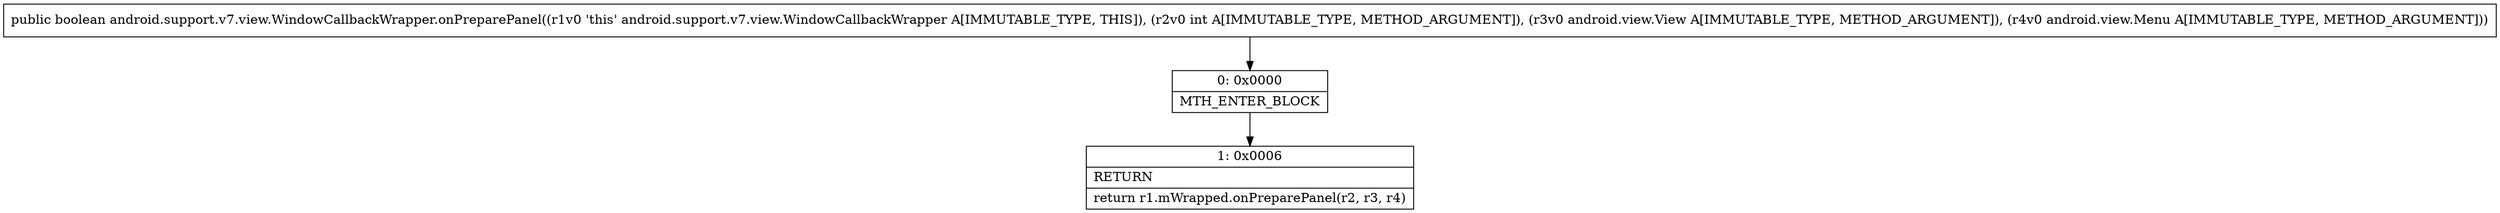 digraph "CFG forandroid.support.v7.view.WindowCallbackWrapper.onPreparePanel(ILandroid\/view\/View;Landroid\/view\/Menu;)Z" {
Node_0 [shape=record,label="{0\:\ 0x0000|MTH_ENTER_BLOCK\l}"];
Node_1 [shape=record,label="{1\:\ 0x0006|RETURN\l|return r1.mWrapped.onPreparePanel(r2, r3, r4)\l}"];
MethodNode[shape=record,label="{public boolean android.support.v7.view.WindowCallbackWrapper.onPreparePanel((r1v0 'this' android.support.v7.view.WindowCallbackWrapper A[IMMUTABLE_TYPE, THIS]), (r2v0 int A[IMMUTABLE_TYPE, METHOD_ARGUMENT]), (r3v0 android.view.View A[IMMUTABLE_TYPE, METHOD_ARGUMENT]), (r4v0 android.view.Menu A[IMMUTABLE_TYPE, METHOD_ARGUMENT])) }"];
MethodNode -> Node_0;
Node_0 -> Node_1;
}

